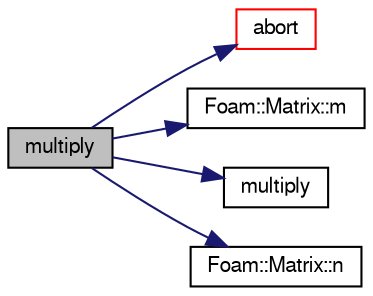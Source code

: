 digraph "multiply"
{
  bgcolor="transparent";
  edge [fontname="FreeSans",fontsize="10",labelfontname="FreeSans",labelfontsize="10"];
  node [fontname="FreeSans",fontsize="10",shape=record];
  rankdir="LR";
  Node110980 [label="multiply",height=0.2,width=0.4,color="black", fillcolor="grey75", style="filled", fontcolor="black"];
  Node110980 -> Node110981 [color="midnightblue",fontsize="10",style="solid",fontname="FreeSans"];
  Node110981 [label="abort",height=0.2,width=0.4,color="red",URL="$a21124.html#a447107a607d03e417307c203fa5fb44b"];
  Node110980 -> Node111024 [color="midnightblue",fontsize="10",style="solid",fontname="FreeSans"];
  Node111024 [label="Foam::Matrix::m",height=0.2,width=0.4,color="black",URL="$a26774.html#a910305ebc963132f09b276357a5a6da0",tooltip="Return the number of columns. "];
  Node110980 -> Node111025 [color="midnightblue",fontsize="10",style="solid",fontname="FreeSans"];
  Node111025 [label="multiply",height=0.2,width=0.4,color="black",URL="$a21124.html#ae81fb61e7069664388dff10a96a30486"];
  Node110980 -> Node111026 [color="midnightblue",fontsize="10",style="solid",fontname="FreeSans"];
  Node111026 [label="Foam::Matrix::n",height=0.2,width=0.4,color="black",URL="$a26774.html#a8a840ce72ef06572aff1f3e950889757",tooltip="Return the number of rows. "];
}
